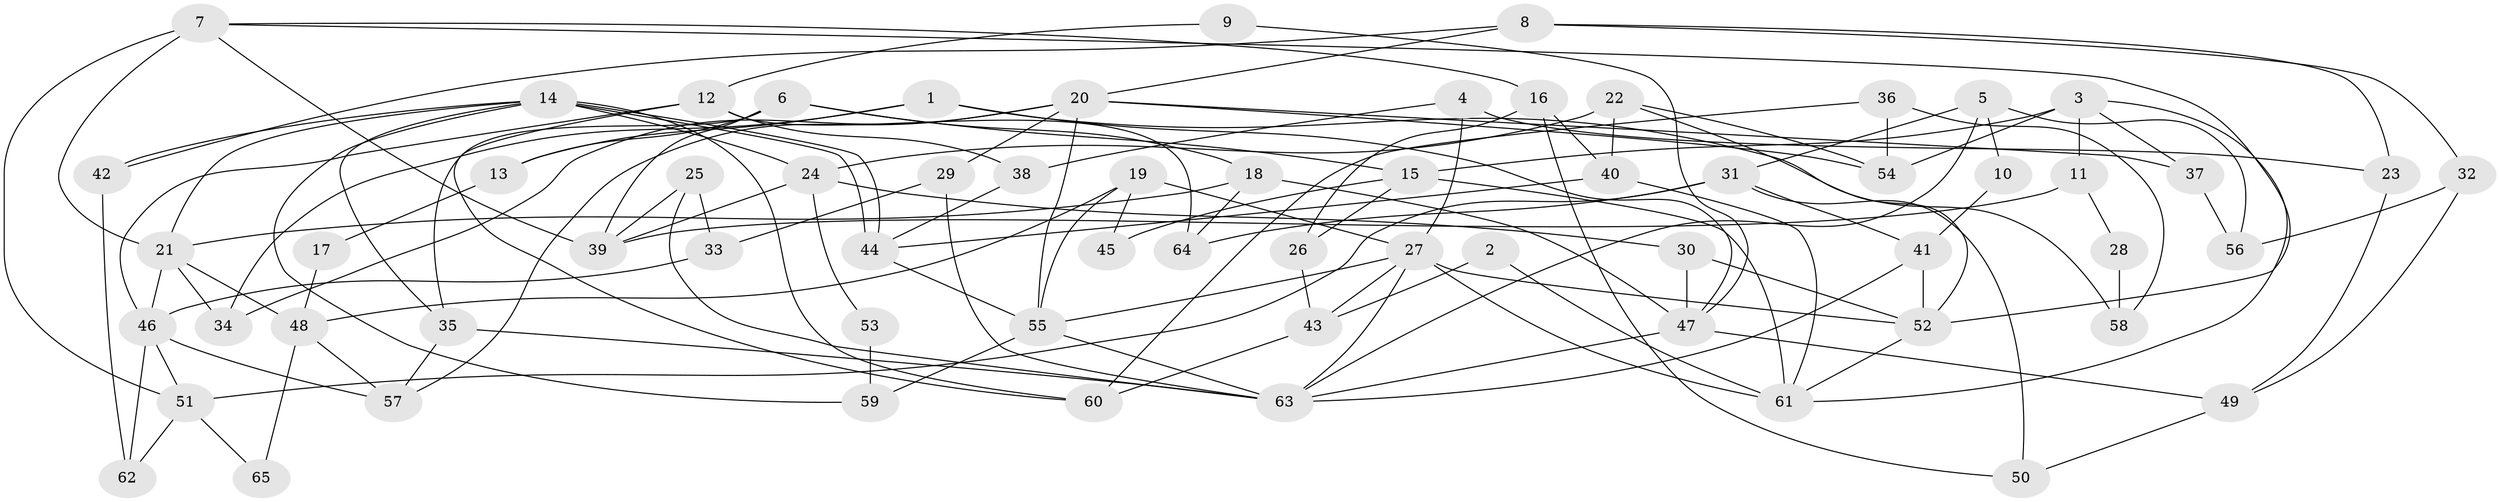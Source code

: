 // coarse degree distribution, {4: 0.22727272727272727, 11: 0.13636363636363635, 8: 0.09090909090909091, 3: 0.13636363636363635, 6: 0.045454545454545456, 10: 0.045454545454545456, 2: 0.045454545454545456, 7: 0.045454545454545456, 9: 0.045454545454545456, 5: 0.18181818181818182}
// Generated by graph-tools (version 1.1) at 2025/51/03/04/25 22:51:03]
// undirected, 65 vertices, 130 edges
graph export_dot {
  node [color=gray90,style=filled];
  1;
  2;
  3;
  4;
  5;
  6;
  7;
  8;
  9;
  10;
  11;
  12;
  13;
  14;
  15;
  16;
  17;
  18;
  19;
  20;
  21;
  22;
  23;
  24;
  25;
  26;
  27;
  28;
  29;
  30;
  31;
  32;
  33;
  34;
  35;
  36;
  37;
  38;
  39;
  40;
  41;
  42;
  43;
  44;
  45;
  46;
  47;
  48;
  49;
  50;
  51;
  52;
  53;
  54;
  55;
  56;
  57;
  58;
  59;
  60;
  61;
  62;
  63;
  64;
  65;
  1 -- 47;
  1 -- 34;
  1 -- 13;
  1 -- 58;
  2 -- 61;
  2 -- 43;
  3 -- 15;
  3 -- 61;
  3 -- 11;
  3 -- 37;
  3 -- 54;
  4 -- 38;
  4 -- 27;
  4 -- 23;
  5 -- 63;
  5 -- 31;
  5 -- 10;
  5 -- 56;
  6 -- 35;
  6 -- 18;
  6 -- 13;
  6 -- 15;
  6 -- 39;
  7 -- 21;
  7 -- 52;
  7 -- 16;
  7 -- 39;
  7 -- 51;
  8 -- 23;
  8 -- 32;
  8 -- 20;
  8 -- 42;
  9 -- 47;
  9 -- 12;
  10 -- 41;
  11 -- 39;
  11 -- 28;
  12 -- 46;
  12 -- 60;
  12 -- 38;
  12 -- 64;
  13 -- 17;
  14 -- 24;
  14 -- 44;
  14 -- 44;
  14 -- 21;
  14 -- 35;
  14 -- 42;
  14 -- 59;
  14 -- 60;
  15 -- 61;
  15 -- 26;
  15 -- 45;
  16 -- 40;
  16 -- 26;
  16 -- 50;
  17 -- 48;
  18 -- 64;
  18 -- 21;
  18 -- 47;
  19 -- 55;
  19 -- 48;
  19 -- 27;
  19 -- 45;
  20 -- 54;
  20 -- 29;
  20 -- 34;
  20 -- 37;
  20 -- 55;
  20 -- 57;
  21 -- 46;
  21 -- 34;
  21 -- 48;
  22 -- 40;
  22 -- 24;
  22 -- 52;
  22 -- 54;
  23 -- 49;
  24 -- 30;
  24 -- 39;
  24 -- 53;
  25 -- 39;
  25 -- 63;
  25 -- 33;
  26 -- 43;
  27 -- 55;
  27 -- 43;
  27 -- 52;
  27 -- 61;
  27 -- 63;
  28 -- 58;
  29 -- 63;
  29 -- 33;
  30 -- 47;
  30 -- 52;
  31 -- 51;
  31 -- 41;
  31 -- 50;
  31 -- 64;
  32 -- 49;
  32 -- 56;
  33 -- 46;
  35 -- 57;
  35 -- 63;
  36 -- 60;
  36 -- 54;
  36 -- 58;
  37 -- 56;
  38 -- 44;
  40 -- 61;
  40 -- 44;
  41 -- 63;
  41 -- 52;
  42 -- 62;
  43 -- 60;
  44 -- 55;
  46 -- 62;
  46 -- 51;
  46 -- 57;
  47 -- 63;
  47 -- 49;
  48 -- 57;
  48 -- 65;
  49 -- 50;
  51 -- 62;
  51 -- 65;
  52 -- 61;
  53 -- 59;
  55 -- 63;
  55 -- 59;
}
